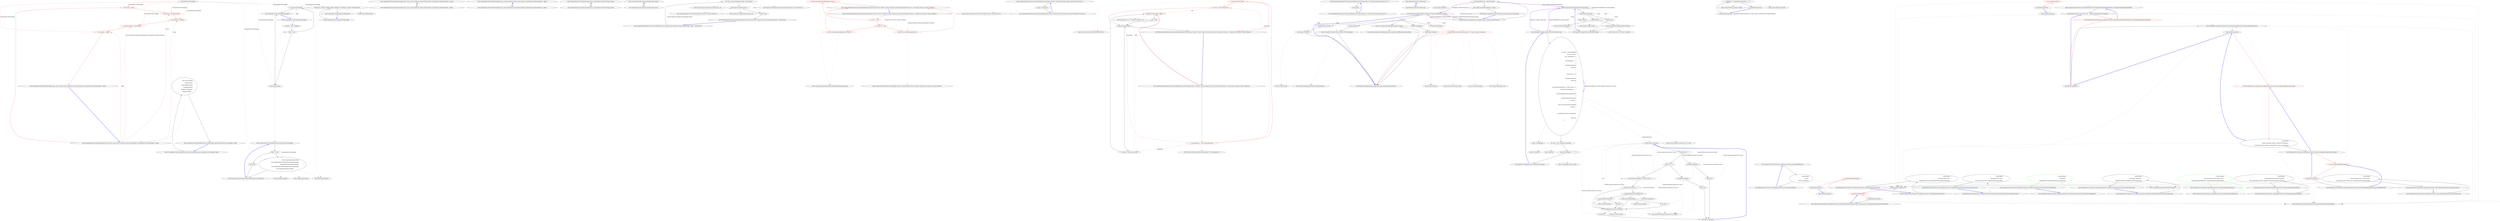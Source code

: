 digraph  {
n36 [label="CommandLine.Text.Example", span=""];
n0 [cluster="CommandLine.Text.Example.Example(string, string, string, System.Collections.Generic.IEnumerable<CommandLine.UnParserSettings>, object)", label="Entry CommandLine.Text.Example.Example(string, string, string, System.Collections.Generic.IEnumerable<CommandLine.UnParserSettings>, object)", span="16-16"];
n1 [cluster="CommandLine.Text.Example.Example(string, string, string, System.Collections.Generic.IEnumerable<CommandLine.UnParserSettings>, object)", color=red, community=0, label="0: this.group = group", span="18-18"];
n2 [cluster="CommandLine.Text.Example.Example(string, string, string, System.Collections.Generic.IEnumerable<CommandLine.UnParserSettings>, object)", color=red, community=0, label="0: this.group = groupDescription", span="19-19"];
n3 [cluster="CommandLine.Text.Example.Example(string, string, string, System.Collections.Generic.IEnumerable<CommandLine.UnParserSettings>, object)", color=red, community=0, label="0: this.helpText = helpText", span="20-20"];
n4 [cluster="CommandLine.Text.Example.Example(string, string, string, System.Collections.Generic.IEnumerable<CommandLine.UnParserSettings>, object)", color=red, community=0, label="0: this.formatStyles = formatStyles", span="21-21"];
n5 [cluster="CommandLine.Text.Example.Example(string, string, string, System.Collections.Generic.IEnumerable<CommandLine.UnParserSettings>, object)", color=red, community=0, label="1: this.sample = sample", span="22-22"];
n6 [cluster="CommandLine.Text.Example.Example(string, string, string, System.Collections.Generic.IEnumerable<CommandLine.UnParserSettings>, object)", label="Exit CommandLine.Text.Example.Example(string, string, string, System.Collections.Generic.IEnumerable<CommandLine.UnParserSettings>, object)", span="16-16"];
n7 [cluster="CommandLine.Text.Example.Example(string, string, System.Collections.Generic.IEnumerable<CommandLine.UnParserSettings>, object)", label="Entry CommandLine.Text.Example.Example(string, string, System.Collections.Generic.IEnumerable<CommandLine.UnParserSettings>, object)", span="25-25"];
n8 [cluster="CommandLine.Text.Example.Example(string, string, System.Collections.Generic.IEnumerable<CommandLine.UnParserSettings>, object)", label="Exit CommandLine.Text.Example.Example(string, string, System.Collections.Generic.IEnumerable<CommandLine.UnParserSettings>, object)", span="25-25"];
n9 [cluster="CommandLine.Text.Example.Example(string, System.Collections.Generic.IEnumerable<CommandLine.UnParserSettings>, object)", label="Entry CommandLine.Text.Example.Example(string, System.Collections.Generic.IEnumerable<CommandLine.UnParserSettings>, object)", span="30-30"];
n10 [cluster="CommandLine.Text.Example.Example(string, System.Collections.Generic.IEnumerable<CommandLine.UnParserSettings>, object)", label="Exit CommandLine.Text.Example.Example(string, System.Collections.Generic.IEnumerable<CommandLine.UnParserSettings>, object)", span="30-30"];
n11 [cluster="CommandLine.Text.Example.Example(string, CommandLine.UnParserSettings, object)", label="Entry CommandLine.Text.Example.Example(string, CommandLine.UnParserSettings, object)", span="35-35"];
n12 [cluster="CommandLine.Text.Example.Example(string, CommandLine.UnParserSettings, object)", label="Exit CommandLine.Text.Example.Example(string, CommandLine.UnParserSettings, object)", span="35-35"];
n13 [cluster="CommandLine.Text.Example.Example(string, object)", label="Entry CommandLine.Text.Example.Example(string, object)", span="40-40"];
n14 [cluster="CommandLine.Text.Example.Example(string, object)", label="Exit CommandLine.Text.Example.Example(string, object)", span="40-40"];
n15 [cluster="CommandLine.Text.Example.Equals(object)", label="Entry CommandLine.Text.Example.Equals(object)", span="75-75"];
n16 [cluster="CommandLine.Text.Example.Equals(object)", label="var other = obj as Example", span="77-77"];
n19 [cluster="CommandLine.Text.Example.Equals(object)", label="return base.Equals(obj);", span="83-83"];
n17 [cluster="CommandLine.Text.Example.Equals(object)", label="other != null", span="78-78"];
n18 [cluster="CommandLine.Text.Example.Equals(object)", label="return Equals(other);", span="80-80"];
n20 [cluster="CommandLine.Text.Example.Equals(object)", label="Exit CommandLine.Text.Example.Equals(object)", span="75-75"];
n22 [cluster="object.Equals(object)", label="Entry object.Equals(object)", span="0-0"];
n21 [cluster="CommandLine.Text.Example.Equals(CommandLine.Text.Example)", label="Entry CommandLine.Text.Example.Equals(CommandLine.Text.Example)", span="100-100"];
n23 [cluster="CommandLine.Text.Example.GetHashCode()", label="Entry CommandLine.Text.Example.GetHashCode()", span="90-90"];
n24 [cluster="CommandLine.Text.Example.GetHashCode()", label="return new { Group, GroupDescription, HelpText, FormatStyles, Sample }.GetHashCode();", span="92-92"];
n25 [cluster="CommandLine.Text.Example.GetHashCode()", label="Exit CommandLine.Text.Example.GetHashCode()", span="90-90"];
n26 [cluster="object.GetHashCode()", label="Entry object.GetHashCode()", span="0-0"];
n27 [cluster="CommandLine.Text.Example.Equals(CommandLine.Text.Example)", label="other == null", span="102-102"];
n29 [cluster="CommandLine.Text.Example.Equals(CommandLine.Text.Example)", label="return Group.Equals(other.Group)\r\n                && GroupDescription.Equals(other.GroupDescription)\r\n                && HelpText.Equals(other.HelpText)\r\n                && FormatStyles.SequenceEqual(other.FormatStyles)\r\n                && Sample.Equals(other.Sample);", span="107-111"];
n28 [cluster="CommandLine.Text.Example.Equals(CommandLine.Text.Example)", label="return false;", span="104-104"];
n30 [cluster="CommandLine.Text.Example.Equals(CommandLine.Text.Example)", label="Exit CommandLine.Text.Example.Equals(CommandLine.Text.Example)", span="100-100"];
n31 [cluster="string.Equals(string)", label="Entry string.Equals(string)", span="0-0"];
n32 [cluster="Unk.SequenceEqual", label="Entry Unk.SequenceEqual", span=""];
n33 [cluster="CommandLine.Text.ExampleExtensions.WithGroupDescription(CommandLine.Text.Example, string)", label="Entry CommandLine.Text.ExampleExtensions.WithGroupDescription(CommandLine.Text.Example, string)", span="117-117"];
n34 [cluster="CommandLine.Text.ExampleExtensions.WithGroupDescription(CommandLine.Text.Example, string)", label="return new Example(\r\n                example.Group,\r\n                newGroupDescription,\r\n                example.HelpText,\r\n                example.FormatStyles,\r\n                example.Sample);", span="119-124"];
n35 [cluster="CommandLine.Text.ExampleExtensions.WithGroupDescription(CommandLine.Text.Example, string)", label="Exit CommandLine.Text.ExampleExtensions.WithGroupDescription(CommandLine.Text.Example, string)", span="117-117"];
m3_30 [cluster="System.Array.CreateInstance(System.Type, int)", file="EnumExtensionsTests.cs", label="Entry System.Array.CreateInstance(System.Type, int)", span="0-0"];
m3_7 [cluster="System.ArgumentNullException.ArgumentNullException(string)", file="EnumExtensionsTests.cs", label="Entry System.ArgumentNullException.ArgumentNullException(string)", span="0-0"];
m3_33 [cluster="CommandLine.Infrastructure.EnumerableExtensions.Empty<TSource>(System.Collections.Generic.IEnumerable<TSource>)", file="EnumExtensionsTests.cs", label="Entry CommandLine.Infrastructure.EnumerableExtensions.Empty<TSource>(System.Collections.Generic.IEnumerable<TSource>)", span="73-73"];
m3_34 [cluster="CommandLine.Infrastructure.EnumerableExtensions.Empty<TSource>(System.Collections.Generic.IEnumerable<TSource>)", file="EnumExtensionsTests.cs", label="return !source.Any();", span="75-75"];
m3_35 [cluster="CommandLine.Infrastructure.EnumerableExtensions.Empty<TSource>(System.Collections.Generic.IEnumerable<TSource>)", file="EnumExtensionsTests.cs", label="Exit CommandLine.Infrastructure.EnumerableExtensions.Empty<TSource>(System.Collections.Generic.IEnumerable<TSource>)", span="73-73"];
m3_19 [cluster="System.Collections.IEnumerator.MoveNext()", file="EnumExtensionsTests.cs", label="Entry System.Collections.IEnumerator.MoveNext()", span="0-0"];
m3_31 [cluster="System.Collections.Generic.IEnumerable<TSource>.ToArray<TSource>()", file="EnumExtensionsTests.cs", label="Entry System.Collections.Generic.IEnumerable<TSource>.ToArray<TSource>()", span="0-0"];
m3_32 [cluster="System.Array.CopyTo(System.Array, int)", file="EnumExtensionsTests.cs", label="Entry System.Array.CopyTo(System.Array, int)", span="0-0"];
m3_36 [cluster="System.Collections.Generic.IEnumerable<TSource>.Any<TSource>()", file="EnumExtensionsTests.cs", label="Entry System.Collections.Generic.IEnumerable<TSource>.Any<TSource>()", span="0-0"];
m3_24 [cluster="CommandLine.Infrastructure.EnumerableExtensions.ToArray(System.Collections.Generic.IEnumerable<object>, System.Type)", file="EnumExtensionsTests.cs", label="Entry CommandLine.Infrastructure.EnumerableExtensions.ToArray(System.Collections.Generic.IEnumerable<object>, System.Type)", span="66-66"];
m3_25 [cluster="CommandLine.Infrastructure.EnumerableExtensions.ToArray(System.Collections.Generic.IEnumerable<object>, System.Type)", file="EnumExtensionsTests.cs", label="var array = Array.CreateInstance(type, value.Count())", span="68-68"];
m3_26 [cluster="CommandLine.Infrastructure.EnumerableExtensions.ToArray(System.Collections.Generic.IEnumerable<object>, System.Type)", file="EnumExtensionsTests.cs", label="value.ToArray().CopyTo(array, 0)", span="69-69"];
m3_27 [cluster="CommandLine.Infrastructure.EnumerableExtensions.ToArray(System.Collections.Generic.IEnumerable<object>, System.Type)", file="EnumExtensionsTests.cs", label="return array;", span="70-70"];
m3_28 [cluster="CommandLine.Infrastructure.EnumerableExtensions.ToArray(System.Collections.Generic.IEnumerable<object>, System.Type)", file="EnumExtensionsTests.cs", label="Exit CommandLine.Infrastructure.EnumerableExtensions.ToArray(System.Collections.Generic.IEnumerable<object>, System.Type)", span="66-66"];
m3_18 [cluster="System.Collections.Generic.IEnumerable<T>.GetEnumerator()", file="EnumExtensionsTests.cs", label="Entry System.Collections.Generic.IEnumerable<T>.GetEnumerator()", span="0-0"];
m3_21 [cluster="CommandLine.Infrastructure.EnumerableExtensions.ToEnumerable<T>(System.Collections.Generic.List<T>)", file="EnumExtensionsTests.cs", label="Entry CommandLine.Infrastructure.EnumerableExtensions.ToEnumerable<T>(System.Collections.Generic.List<T>)", span="61-61"];
m3_22 [cluster="CommandLine.Infrastructure.EnumerableExtensions.ToEnumerable<T>(System.Collections.Generic.List<T>)", file="EnumExtensionsTests.cs", label="return value;", span="63-63"];
m3_23 [cluster="CommandLine.Infrastructure.EnumerableExtensions.ToEnumerable<T>(System.Collections.Generic.List<T>)", file="EnumExtensionsTests.cs", label="Exit CommandLine.Infrastructure.EnumerableExtensions.ToEnumerable<T>(System.Collections.Generic.List<T>)", span="61-61"];
m3_9 [cluster="CommandLine.Infrastructure.EnumerableExtensions.PairwiseImpl<TSource, TResult>(System.Collections.Generic.IEnumerable<TSource>, System.Func<TSource, TSource, TResult>)", file="EnumExtensionsTests.cs", label="Entry CommandLine.Infrastructure.EnumerableExtensions.PairwiseImpl<TSource, TResult>(System.Collections.Generic.IEnumerable<TSource>, System.Func<TSource, TSource, TResult>)", span="18-18"];
m3_10 [cluster="CommandLine.Infrastructure.EnumerableExtensions.PairwiseImpl<TSource, TResult>(System.Collections.Generic.IEnumerable<TSource>, System.Func<TSource, TSource, TResult>)", color=red, community=0, file="EnumExtensionsTests.cs", label="0: var enumerator = source.GetEnumerator()", span="20-20"];
m3_15 [cluster="CommandLine.Infrastructure.EnumerableExtensions.PairwiseImpl<TSource, TResult>(System.Collections.Generic.IEnumerable<TSource>, System.Func<TSource, TSource, TResult>)", file="EnumExtensionsTests.cs", label="yield return selector(left, right);", span="29-29"];
m3_11 [cluster="CommandLine.Infrastructure.EnumerableExtensions.PairwiseImpl<TSource, TResult>(System.Collections.Generic.IEnumerable<TSource>, System.Func<TSource, TSource, TResult>)", color=red, community=0, file="EnumExtensionsTests.cs", label="0: enumerator.MoveNext()", span="22-22"];
m3_12 [cluster="CommandLine.Infrastructure.EnumerableExtensions.PairwiseImpl<TSource, TResult>(System.Collections.Generic.IEnumerable<TSource>, System.Func<TSource, TSource, TResult>)", color=red, community=0, file="EnumExtensionsTests.cs", label="0: var left = enumerator.Current", span="24-24"];
m3_13 [cluster="CommandLine.Infrastructure.EnumerableExtensions.PairwiseImpl<TSource, TResult>(System.Collections.Generic.IEnumerable<TSource>, System.Func<TSource, TSource, TResult>)", file="EnumExtensionsTests.cs", label="enumerator.MoveNext()", span="26-26"];
m3_14 [cluster="CommandLine.Infrastructure.EnumerableExtensions.PairwiseImpl<TSource, TResult>(System.Collections.Generic.IEnumerable<TSource>, System.Func<TSource, TSource, TResult>)", file="EnumExtensionsTests.cs", label="var right = enumerator.Current", span="28-28"];
m3_16 [cluster="CommandLine.Infrastructure.EnumerableExtensions.PairwiseImpl<TSource, TResult>(System.Collections.Generic.IEnumerable<TSource>, System.Func<TSource, TSource, TResult>)", file="EnumExtensionsTests.cs", label="left = right", span="30-30"];
m3_17 [cluster="CommandLine.Infrastructure.EnumerableExtensions.PairwiseImpl<TSource, TResult>(System.Collections.Generic.IEnumerable<TSource>, System.Func<TSource, TSource, TResult>)", file="EnumExtensionsTests.cs", label="Exit CommandLine.Infrastructure.EnumerableExtensions.PairwiseImpl<TSource, TResult>(System.Collections.Generic.IEnumerable<TSource>, System.Func<TSource, TSource, TResult>)", span="18-18"];
m3_8 [cluster="System.Collections.Generic.IEnumerable<TSource>.PairwiseImpl<TSource, TResult>(System.Func<TSource, TSource, TResult>)", file="EnumExtensionsTests.cs", label="Entry System.Collections.Generic.IEnumerable<TSource>.PairwiseImpl<TSource, TResult>(System.Func<TSource, TSource, TResult>)", span="18-18"];
m3_20 [cluster="System.Func<T1, T2, TResult>.Invoke(T1, T2)", file="EnumExtensionsTests.cs", label="Entry System.Func<T1, T2, TResult>.Invoke(T1, T2)", span="0-0"];
m3_29 [cluster="System.Collections.Generic.IEnumerable<TSource>.Count<TSource>()", file="EnumExtensionsTests.cs", label="Entry System.Collections.Generic.IEnumerable<TSource>.Count<TSource>()", span="0-0"];
m3_0 [cluster="CommandLine.Infrastructure.EnumerableExtensions.Pairwise<TSource, TResult>(System.Collections.Generic.IEnumerable<TSource>, System.Func<TSource, TSource, TResult>)", file="EnumExtensionsTests.cs", label="Entry CommandLine.Infrastructure.EnumerableExtensions.Pairwise<TSource, TResult>(System.Collections.Generic.IEnumerable<TSource>, System.Func<TSource, TSource, TResult>)", span="10-10"];
m3_1 [cluster="CommandLine.Infrastructure.EnumerableExtensions.Pairwise<TSource, TResult>(System.Collections.Generic.IEnumerable<TSource>, System.Func<TSource, TSource, TResult>)", color=red, community=0, file="EnumExtensionsTests.cs", label="0: source == null", span="12-12"];
m3_3 [cluster="CommandLine.Infrastructure.EnumerableExtensions.Pairwise<TSource, TResult>(System.Collections.Generic.IEnumerable<TSource>, System.Func<TSource, TSource, TResult>)", color=red, community=0, file="EnumExtensionsTests.cs", label="0: selector == null", span="13-13"];
m3_5 [cluster="CommandLine.Infrastructure.EnumerableExtensions.Pairwise<TSource, TResult>(System.Collections.Generic.IEnumerable<TSource>, System.Func<TSource, TSource, TResult>)", color=red, community=0, file="EnumExtensionsTests.cs", label="0: return source.PairwiseImpl(selector);", span="15-15"];
m3_2 [cluster="CommandLine.Infrastructure.EnumerableExtensions.Pairwise<TSource, TResult>(System.Collections.Generic.IEnumerable<TSource>, System.Func<TSource, TSource, TResult>)", color=red, community=0, file="EnumExtensionsTests.cs", label="0: throw new ArgumentNullException(''source'');", span="12-12"];
m3_4 [cluster="CommandLine.Infrastructure.EnumerableExtensions.Pairwise<TSource, TResult>(System.Collections.Generic.IEnumerable<TSource>, System.Func<TSource, TSource, TResult>)", color=red, community=0, file="EnumExtensionsTests.cs", label="0: throw new ArgumentNullException(''selector'');", span="13-13"];
m3_6 [cluster="CommandLine.Infrastructure.EnumerableExtensions.Pairwise<TSource, TResult>(System.Collections.Generic.IEnumerable<TSource>, System.Func<TSource, TSource, TResult>)", file="EnumExtensionsTests.cs", label="Exit CommandLine.Infrastructure.EnumerableExtensions.Pairwise<TSource, TResult>(System.Collections.Generic.IEnumerable<TSource>, System.Func<TSource, TSource, TResult>)", span="10-10"];
m5_0 [cluster="Humanizer.Resources.Resources()", file="Resources.Designer.cs", label="Entry Humanizer.Resources.Resources()", span="31-31"];
m5_1 [cluster="Humanizer.Resources.Resources()", file="Resources.Designer.cs", label="Exit Humanizer.Resources.Resources()", span="31-31"];
m6_51 [cluster="string.Humanize()", file="StringExtensions.cs", label="Entry string.Humanize()", span="74-74"];
m6_10 [cluster="System.Collections.Generic.List<T>.List()", file="StringExtensions.cs", label="Entry System.Collections.Generic.List<T>.List()", span="0-0"];
m6_44 [cluster="Unk.Any", file="StringExtensions.cs", label="Entry Unk.Any", span=""];
m6_45 [cluster="string.Contains(string)", file="StringExtensions.cs", label="Entry string.Contains(string)", span="0-0"];
m6_35 [cluster="char.IsLower(char)", file="StringExtensions.cs", label="Entry char.IsLower(char)", span="0-0"];
m6_33 [cluster="char.IsDigit(char)", file="StringExtensions.cs", label="Entry char.IsDigit(char)", span="0-0"];
m6_14 [cluster="string.Replace(string, string)", file="StringExtensions.cs", label="Entry string.Replace(string, string)", span="0-0"];
m6_46 [cluster="System.Func<T, TResult>.Invoke(T)", file="StringExtensions.cs", label="Entry System.Func<T, TResult>.Invoke(T)", span="0-0"];
m6_52 [cluster="Humanizer.StringExtensions.ApplyCase(string, Humanizer.LetterCasing)", file="StringExtensions.cs", label="Entry Humanizer.StringExtensions.ApplyCase(string, Humanizer.LetterCasing)", span="93-93"];
m6_53 [cluster="Humanizer.StringExtensions.ApplyCase(string, Humanizer.LetterCasing)", file="StringExtensions.cs", label=casing, span="95-95"];
m6_55 [cluster="Humanizer.StringExtensions.ApplyCase(string, Humanizer.LetterCasing)", file="StringExtensions.cs", label="return CultureInfo.CurrentCulture.TextInfo.ToTitleCase(input);", span="98-98"];
m6_57 [cluster="Humanizer.StringExtensions.ApplyCase(string, Humanizer.LetterCasing)", file="StringExtensions.cs", label="return input.ToLower();", span="101-101"];
m6_59 [cluster="Humanizer.StringExtensions.ApplyCase(string, Humanizer.LetterCasing)", file="StringExtensions.cs", label="return input.ToUpper();", span="104-104"];
m6_61 [cluster="Humanizer.StringExtensions.ApplyCase(string, Humanizer.LetterCasing)", color=red, community=0, file="StringExtensions.cs", label="0: return string.Concat(input.Substring(0, 1).ToUpper(), input.Substring(1));", span="107-107"];
m6_54 [cluster="Humanizer.StringExtensions.ApplyCase(string, Humanizer.LetterCasing)", file="StringExtensions.cs", label="LetterCasing.Title", span="97-97"];
m6_56 [cluster="Humanizer.StringExtensions.ApplyCase(string, Humanizer.LetterCasing)", file="StringExtensions.cs", label="LetterCasing.LowerCase", span="100-100"];
m6_58 [cluster="Humanizer.StringExtensions.ApplyCase(string, Humanizer.LetterCasing)", file="StringExtensions.cs", label="LetterCasing.AllCaps", span="103-103"];
m6_60 [cluster="Humanizer.StringExtensions.ApplyCase(string, Humanizer.LetterCasing)", file="StringExtensions.cs", label="LetterCasing.Sentence", span="106-106"];
m6_62 [cluster="Humanizer.StringExtensions.ApplyCase(string, Humanizer.LetterCasing)", file="StringExtensions.cs", label="throw new ArgumentOutOfRangeException(''casing'');", span="110-110"];
m6_63 [cluster="Humanizer.StringExtensions.ApplyCase(string, Humanizer.LetterCasing)", file="StringExtensions.cs", label="Exit Humanizer.StringExtensions.ApplyCase(string, Humanizer.LetterCasing)", span="93-93"];
m6_4 [cluster="string.Join(string, params string[])", file="StringExtensions.cs", label="Entry string.Join(string, params string[])", span="0-0"];
m6_47 [cluster="Humanizer.StringExtensions.Humanize(string, Humanizer.LetterCasing)", file="StringExtensions.cs", label="Entry Humanizer.StringExtensions.Humanize(string, Humanizer.LetterCasing)", span="86-86"];
m6_48 [cluster="Humanizer.StringExtensions.Humanize(string, Humanizer.LetterCasing)", file="StringExtensions.cs", label="var humanizedString = input.Humanize()", span="88-88"];
m6_49 [cluster="Humanizer.StringExtensions.Humanize(string, Humanizer.LetterCasing)", file="StringExtensions.cs", label="return ApplyCase(humanizedString, casing);", span="90-90"];
m6_50 [cluster="Humanizer.StringExtensions.Humanize(string, Humanizer.LetterCasing)", file="StringExtensions.cs", label="Exit Humanizer.StringExtensions.Humanize(string, Humanizer.LetterCasing)", span="86-86"];
m6_37 [cluster="Humanizer.StringExtensions.Humanize(string)", file="StringExtensions.cs", label="Entry Humanizer.StringExtensions.Humanize(string)", span="74-74"];
m6_38 [cluster="Humanizer.StringExtensions.Humanize(string)", file="StringExtensions.cs", label="!input.Any(Char.IsLower)", span="77-77"];
m6_39 [cluster="Humanizer.StringExtensions.Humanize(string)", file="StringExtensions.cs", label="return input;", span="78-78"];
m6_40 [cluster="Humanizer.StringExtensions.Humanize(string)", file="StringExtensions.cs", label="input.Contains(''_'')", span="80-80"];
m6_41 [cluster="Humanizer.StringExtensions.Humanize(string)", file="StringExtensions.cs", label="return FromUnderscoreSeparatedWords(input);", span="81-81"];
m6_42 [cluster="Humanizer.StringExtensions.Humanize(string)", file="StringExtensions.cs", label="return FromPascalCase(input);", span="83-83"];
m6_43 [cluster="Humanizer.StringExtensions.Humanize(string)", file="StringExtensions.cs", label="Exit Humanizer.StringExtensions.Humanize(string)", span="74-74"];
m6_66 [cluster="string.ToUpper()", file="StringExtensions.cs", label="Entry string.ToUpper()", span="0-0"];
m6_13 [cluster="Unk.ToArray", file="StringExtensions.cs", label="Entry Unk.ToArray", span=""];
m6_12 [cluster="string.cstr", file="StringExtensions.cs", label="Entry string.cstr", span=""];
m6_11 [cluster="Unk.Aggregate", file="StringExtensions.cs", label="Entry Unk.Aggregate", span=""];
m6_67 [cluster="string.Substring(int, int)", file="StringExtensions.cs", label="Entry string.Substring(int, int)", span="0-0"];
m6_5 [cluster="Humanizer.StringExtensions.FromPascalCase(string)", file="StringExtensions.cs", label="Entry Humanizer.StringExtensions.FromPascalCase(string)", span="35-35"];
m6_6 [cluster="Humanizer.StringExtensions.FromPascalCase(string)", file="StringExtensions.cs", label="var chars = name.Aggregate(\r\n                new List<char>(),\r\n                (list, currentChar) =>\r\n                {\r\n                    if (currentChar == ' ')\r\n                    {\r\n                        list.Add(currentChar);\r\n                        return list;\r\n                    }\r\n\r\n                    if (list.Count == 0)\r\n                    {\r\n                        list.Add(currentChar);\r\n                        return list;\r\n                    }\r\n\r\n                    var lastCharacterInTheList = list[list.Count - 1];\r\n                    if (lastCharacterInTheList != ' ')\r\n                    {\r\n                        if (char.IsDigit(lastCharacterInTheList))\r\n                        {\r\n                            if (char.IsLetter(currentChar))\r\n                                list.Add(' ');\r\n                        }\r\n                        else if (!char.IsLower(currentChar))\r\n                            list.Add(' ');\r\n                    }\r\n\r\n                    list.Add(char.ToLower(currentChar));\r\n\r\n                    return list;\r\n                })", span="37-68"];
m6_7 [cluster="Humanizer.StringExtensions.FromPascalCase(string)", file="StringExtensions.cs", label="var result = new string(chars.ToArray())", span="70-70"];
m6_8 [cluster="Humanizer.StringExtensions.FromPascalCase(string)", file="StringExtensions.cs", label="return result.Replace('' i '', '' I '');", span="71-71"];
m6_9 [cluster="Humanizer.StringExtensions.FromPascalCase(string)", file="StringExtensions.cs", label="Exit Humanizer.StringExtensions.FromPascalCase(string)", span="35-35"];
m6_64 [cluster="System.Globalization.TextInfo.ToTitleCase(string)", file="StringExtensions.cs", label="Entry System.Globalization.TextInfo.ToTitleCase(string)", span="0-0"];
m6_69 [cluster="string.Concat(string, string)", file="StringExtensions.cs", label="Entry string.Concat(string, string)", span="0-0"];
m6_34 [cluster="char.IsLetter(char)", file="StringExtensions.cs", label="Entry char.IsLetter(char)", span="0-0"];
m6_15 [cluster="lambda expression", file="StringExtensions.cs", label="Entry lambda expression", span="39-68"];
m6_0 [cluster="lambda expression", file="StringExtensions.cs", label="Entry lambda expression", span="34-34"];
m6_1 [cluster="lambda expression", file="StringExtensions.cs", label="string.Join('' '', methodName.Split(new[] { '_' }))", span="34-34"];
m6_2 [cluster="lambda expression", file="StringExtensions.cs", label="Exit lambda expression", span="34-34"];
m6_16 [cluster="lambda expression", file="StringExtensions.cs", label="currentChar == ' '", span="41-41"];
m6_17 [cluster="lambda expression", file="StringExtensions.cs", label="list.Add(currentChar)", span="43-43"];
m6_18 [cluster="lambda expression", file="StringExtensions.cs", label="return list;", span="44-44"];
m6_19 [cluster="lambda expression", file="StringExtensions.cs", label="list.Count == 0", span="47-47"];
m6_20 [cluster="lambda expression", file="StringExtensions.cs", label="list.Add(currentChar)", span="49-49"];
m6_21 [cluster="lambda expression", file="StringExtensions.cs", label="return list;", span="50-50"];
m6_22 [cluster="lambda expression", file="StringExtensions.cs", label="var lastCharacterInTheList = list[list.Count - 1]", span="53-53"];
m6_25 [cluster="lambda expression", file="StringExtensions.cs", label="char.IsLetter(currentChar)", span="58-58"];
m6_26 [cluster="lambda expression", file="StringExtensions.cs", label="list.Add(' ')", span="59-59"];
m6_27 [cluster="lambda expression", file="StringExtensions.cs", label="!char.IsLower(currentChar)", span="61-61"];
m6_28 [cluster="lambda expression", file="StringExtensions.cs", label="list.Add(' ')", span="62-62"];
m6_29 [cluster="lambda expression", file="StringExtensions.cs", label="list.Add(char.ToLower(currentChar))", span="65-65"];
m6_30 [cluster="lambda expression", file="StringExtensions.cs", label="return list;", span="67-67"];
m6_23 [cluster="lambda expression", file="StringExtensions.cs", label="lastCharacterInTheList != ' '", span="54-54"];
m6_24 [cluster="lambda expression", file="StringExtensions.cs", label="char.IsDigit(lastCharacterInTheList)", span="56-56"];
m6_31 [cluster="lambda expression", file="StringExtensions.cs", label="Exit lambda expression", span="39-68"];
m6_70 [cluster="System.ArgumentOutOfRangeException.ArgumentOutOfRangeException(string)", file="StringExtensions.cs", label="Entry System.ArgumentOutOfRangeException.ArgumentOutOfRangeException(string)", span="0-0"];
m6_3 [cluster="string.Split(params char[])", file="StringExtensions.cs", label="Entry string.Split(params char[])", span="0-0"];
m6_36 [cluster="char.ToLower(char)", file="StringExtensions.cs", label="Entry char.ToLower(char)", span="0-0"];
m6_32 [cluster="System.Collections.Generic.List<T>.Add(T)", file="StringExtensions.cs", label="Entry System.Collections.Generic.List<T>.Add(T)", span="0-0"];
m6_65 [cluster="string.ToLower()", file="StringExtensions.cs", label="Entry string.ToLower()", span="0-0"];
m6_68 [cluster="string.Substring(int)", file="StringExtensions.cs", label="Entry string.Substring(int)", span="0-0"];
m7_23 [cluster="Humanizer.Tests.Extensions.StringExtensionsTests.AcronymsAreLeftIntact()", file="StringExtensionsTests.cs", label="Entry Humanizer.Tests.Extensions.StringExtensionsTests.AcronymsAreLeftIntact()", span="59-59"];
m7_24 [cluster="Humanizer.Tests.Extensions.StringExtensionsTests.AcronymsAreLeftIntact()", file="StringExtensionsTests.cs", label="Assert.Equal(\r\n                ''HTML'',\r\n                ''HTML''.Humanize())", span="61-63"];
m7_25 [cluster="Humanizer.Tests.Extensions.StringExtensionsTests.AcronymsAreLeftIntact()", file="StringExtensionsTests.cs", label="Exit Humanizer.Tests.Extensions.StringExtensionsTests.AcronymsAreLeftIntact()", span="59-59"];
m7_3 [cluster="Humanizer.Localisation.Formatters.RomanianFormatter.RomanianFormatter()", file="StringExtensionsTests.cs", label="Entry Humanizer.Localisation.Formatters.RomanianFormatter.RomanianFormatter()", span="2-2"];
m7_0 [cluster="lambda expression", file="StringExtensionsTests.cs", label="Entry lambda expression", span="16-16"];
m7_1 [cluster="lambda expression", color=red, community=0, file="StringExtensionsTests.cs", label="0: new RomanianFormatter()", span="16-16"];
m7_2 [cluster="lambda expression", file="StringExtensionsTests.cs", label="Exit lambda expression", span="16-16"];
m7_36 [cluster="Humanizer.Tests.Extensions.StringExtensionsTests.CanHumanizeIntoLowerCase()", file="StringExtensionsTests.cs", label="Entry Humanizer.Tests.Extensions.StringExtensionsTests.CanHumanizeIntoLowerCase()", span="91-91"];
m7_37 [cluster="Humanizer.Tests.Extensions.StringExtensionsTests.CanHumanizeIntoLowerCase()", file="StringExtensionsTests.cs", label="Assert.Equal(\r\n                ''can return lower case'',\r\n                ''CanReturnLowerCase''.Humanize(LetterCasing.LowerCase))", span="93-95"];
m7_38 [cluster="Humanizer.Tests.Extensions.StringExtensionsTests.CanHumanizeIntoLowerCase()", file="StringExtensionsTests.cs", label="Exit Humanizer.Tests.Extensions.StringExtensionsTests.CanHumanizeIntoLowerCase()", span="91-91"];
m7_30 [cluster="Humanizer.Tests.Extensions.StringExtensionsTests.CanHumanizeIntoTitleCaseWhenUsingUnderscores()", file="StringExtensionsTests.cs", label="Entry Humanizer.Tests.Extensions.StringExtensionsTests.CanHumanizeIntoTitleCaseWhenUsingUnderscores()", span="75-75"];
m7_31 [cluster="Humanizer.Tests.Extensions.StringExtensionsTests.CanHumanizeIntoTitleCaseWhenUsingUnderscores()", file="StringExtensionsTests.cs", label="Assert.Equal(\r\n                ''Can Return Title Case'',\r\n                ''Can_return_title_Case''.Humanize(LetterCasing.Title))", span="77-79"];
m7_32 [cluster="Humanizer.Tests.Extensions.StringExtensionsTests.CanHumanizeIntoTitleCaseWhenUsingUnderscores()", file="StringExtensionsTests.cs", label="Exit Humanizer.Tests.Extensions.StringExtensionsTests.CanHumanizeIntoTitleCaseWhenUsingUnderscores()", span="75-75"];
m7_4 [cluster="lambda expression", file="StringExtensionsTests.cs", label="Entry lambda expression", span="17-17"];
m7_8 [cluster="lambda expression", file="StringExtensionsTests.cs", label="Entry lambda expression", span="18-18"];
m7_9 [cluster="lambda expression", color=red, community=0, file="StringExtensionsTests.cs", label="0: new ArabicFormatter()", span="18-18"];
m7_10 [cluster="lambda expression", file="StringExtensionsTests.cs", label="Exit lambda expression", span="18-18"];
m7_39 [cluster="Humanizer.Tests.Extensions.StringExtensionsTests.CanHumanizeIntoLowerCaseEvenWhenUsingAllCaps()", file="StringExtensionsTests.cs", label="Entry Humanizer.Tests.Extensions.StringExtensionsTests.CanHumanizeIntoLowerCaseEvenWhenUsingAllCaps()", span="99-99"];
m7_40 [cluster="Humanizer.Tests.Extensions.StringExtensionsTests.CanHumanizeIntoLowerCaseEvenWhenUsingAllCaps()", color=green, community=1, file="StringExtensionsTests.cs", label="0: Assert.Equal(\r\n                ''lowercase'',\r\n                ''LOWERCASE''.Humanize(LetterCasing.LowerCase))", span="101-103"];
m7_41 [cluster="Humanizer.Tests.Extensions.StringExtensionsTests.CanHumanizeIntoLowerCaseEvenWhenUsingAllCaps()", file="StringExtensionsTests.cs", label="Exit Humanizer.Tests.Extensions.StringExtensionsTests.CanHumanizeIntoLowerCaseEvenWhenUsingAllCaps()", span="99-99"];
m7_11 [cluster="Humanizer.Tests.Extensions.StringExtensionsTests.WhenInputStringEndWithANumber_ThenNumberIsDealtWithLikeAWord()", file="StringExtensionsTests.cs", label="Entry Humanizer.Tests.Extensions.StringExtensionsTests.WhenInputStringEndWithANumber_ThenNumberIsDealtWithLikeAWord()", span="29-29"];
m7_26 [cluster="Humanizer.Tests.Extensions.StringExtensionsTests.CanHumanizeIntoTitleCaseWithoutUsingUnderscores()", file="StringExtensionsTests.cs", label="Entry Humanizer.Tests.Extensions.StringExtensionsTests.CanHumanizeIntoTitleCaseWithoutUsingUnderscores()", span="67-67"];
m7_27 [cluster="Humanizer.Tests.Extensions.StringExtensionsTests.CanHumanizeIntoTitleCaseWithoutUsingUnderscores()", file="StringExtensionsTests.cs", label="Assert.Equal(\r\n                ''Can Return Title Case'',\r\n                ''CanReturnTitleCase''.Humanize(LetterCasing.Title))", span="69-71"];
m7_28 [cluster="Humanizer.Tests.Extensions.StringExtensionsTests.CanHumanizeIntoTitleCaseWithoutUsingUnderscores()", file="StringExtensionsTests.cs", label="Exit Humanizer.Tests.Extensions.StringExtensionsTests.CanHumanizeIntoTitleCaseWithoutUsingUnderscores()", span="67-67"];
m7_14 [cluster="lambda expression", file="StringExtensionsTests.cs", label="Exit lambda expression", span="19-19"];
m7_15 [cluster="Humanizer.Localisation.Formatters.CzechSlovakPolishFormatter.CzechSlovakPolishFormatter()", file="StringExtensionsTests.cs", label="Entry Humanizer.Localisation.Formatters.CzechSlovakPolishFormatter.CzechSlovakPolishFormatter()", span="2-2"];
m7_16 [cluster="lambda expression", file="StringExtensionsTests.cs", label="Entry lambda expression", span="20-20"];
m7_42 [cluster="Humanizer.Tests.Extensions.StringExtensionsTests.CanHumanizeIntoUpperCase()", file="StringExtensionsTests.cs", label="Entry Humanizer.Tests.Extensions.StringExtensionsTests.CanHumanizeIntoUpperCase()", span="107-107"];
m7_43 [cluster="Humanizer.Tests.Extensions.StringExtensionsTests.CanHumanizeIntoUpperCase()", color=green, community=1, file="StringExtensionsTests.cs", label="0: Assert.Equal(\r\n                ''CAN HUMANIZE INTO UPPER CASE'',\r\n                ''CanHumanizeIntoUpperCase''.Humanize(LetterCasing.AllCaps))", span="109-111"];
m7_44 [cluster="Humanizer.Tests.Extensions.StringExtensionsTests.CanHumanizeIntoUpperCase()", file="StringExtensionsTests.cs", label="Exit Humanizer.Tests.Extensions.StringExtensionsTests.CanHumanizeIntoUpperCase()", span="107-107"];
m7_33 [cluster="Humanizer.Tests.Extensions.StringExtensionsTests.TitleHumanizationHonorsAllCaps()", file="StringExtensionsTests.cs", label="Entry Humanizer.Tests.Extensions.StringExtensionsTests.TitleHumanizationHonorsAllCaps()", span="83-83"];
m7_34 [cluster="Humanizer.Tests.Extensions.StringExtensionsTests.TitleHumanizationHonorsAllCaps()", file="StringExtensionsTests.cs", label="Assert.Equal(\r\n                ''Title Humanization Honors ALLCAPS'',\r\n                ''Title_humanization_Honors_ALLCAPS''.Humanize(LetterCasing.Title))", span="85-87"];
m7_35 [cluster="Humanizer.Tests.Extensions.StringExtensionsTests.TitleHumanizationHonorsAllCaps()", file="StringExtensionsTests.cs", label="Exit Humanizer.Tests.Extensions.StringExtensionsTests.TitleHumanizationHonorsAllCaps()", span="83-83"];
m7_7 [cluster="Humanizer.Tests.Extensions.StringExtensionsTests.WhenInputStringContainsConsequtiveCaptialLetters_ThenTheyAreTurnedIntoOneLetterWords()", file="StringExtensionsTests.cs", label="Exit Humanizer.Tests.Extensions.StringExtensionsTests.WhenInputStringContainsConsequtiveCaptialLetters_ThenTheyAreTurnedIntoOneLetterWords()", span="15-15"];
m7_5 [cluster="lambda expression", color=red, community=0, file="StringExtensionsTests.cs", label="2: new RussianFormatter()", span="17-17"];
m7_6 [cluster="lambda expression", file="StringExtensionsTests.cs", label="Exit lambda expression", span="17-17"];
m7_29 [cluster="string.Humanize(Humanizer.LetterCasing)", file="StringExtensionsTests.cs", label="Entry string.Humanize(Humanizer.LetterCasing)", span="61-61"];
m7_20 [cluster="lambda expression", color=red, community=0, file="StringExtensionsTests.cs", label="0: new CzechSlovakPolishFormatter()", span="21-21"];
m7_21 [cluster="lambda expression", file="StringExtensionsTests.cs", label="Exit lambda expression", span="21-21"];
m7_22 [cluster="Humanizer.Tests.Extensions.StringExtensionsTests.OneLetterWordInTheBeginningOfStringIsTurnedIntoAWord()", file="StringExtensionsTests.cs", label="Exit Humanizer.Tests.Extensions.StringExtensionsTests.OneLetterWordInTheBeginningOfStringIsTurnedIntoAWord()", span="51-51"];
m7_19 [cluster="Humanizer.Tests.Extensions.StringExtensionsTests.UnderscoredInputStringPreservesCasing()", file="StringExtensionsTests.cs", label="Exit Humanizer.Tests.Extensions.StringExtensionsTests.UnderscoredInputStringPreservesCasing()", span="43-43"];
m7_12 [cluster="Humanizer.Tests.Extensions.StringExtensionsTests.WhenInputStringEndWithANumber_ThenNumberIsDealtWithLikeAWord()", file="StringExtensionsTests.cs", label="Assert.Equal(''Number is at the end 100'', ''NumberIsAtTheEnd100''.Humanize())", span="31-31"];
m7_13 [cluster="Humanizer.Tests.Extensions.StringExtensionsTests.WhenInputStringEndWithANumber_ThenNumberIsDealtWithLikeAWord()", color=red, community=0, file="StringExtensionsTests.cs", label="0: Exit Humanizer.Tests.Extensions.StringExtensionsTests.WhenInputStringEndWithANumber_ThenNumberIsDealtWithLikeAWord()", span="29-29"];
m7_17 [cluster="Humanizer.Tests.Extensions.StringExtensionsTests.UnderscoredInputStringPreservesCasing()", color=red, community=0, file="StringExtensionsTests.cs", label="0: Entry Humanizer.Tests.Extensions.StringExtensionsTests.UnderscoredInputStringPreservesCasing()", span="43-43"];
m7_18 [cluster="Humanizer.Tests.Extensions.StringExtensionsTests.UnderscoredInputStringPreservesCasing()", file="StringExtensionsTests.cs", label="Assert.Equal(\r\n                ''Underscored input String is turned INTO sentence'',\r\n                ''Underscored_input_String_is_turned_INTO_sentence''.Humanize())", span="45-47"];
m7_45 [cluster="Humanizer.Tests.Extensions.StringExtensionsTests.CanTurnIntoUpperCasewhenUsingUnderscores()", file="StringExtensionsTests.cs", label="Entry Humanizer.Tests.Extensions.StringExtensionsTests.CanTurnIntoUpperCasewhenUsingUnderscores()", span="115-115"];
m7_46 [cluster="Humanizer.Tests.Extensions.StringExtensionsTests.CanTurnIntoUpperCasewhenUsingUnderscores()", file="StringExtensionsTests.cs", label="Assert.Equal(\r\n                ''CAN HUMANIZE INTO UPPER CASE'',\r\n                ''Can_Humanize_into_Upper_case''.Humanize(LetterCasing.AllCaps))", span="117-119"];
m7_47 [cluster="Humanizer.Tests.Extensions.StringExtensionsTests.CanTurnIntoUpperCasewhenUsingUnderscores()", file="StringExtensionsTests.cs", label="Exit Humanizer.Tests.Extensions.StringExtensionsTests.CanTurnIntoUpperCasewhenUsingUnderscores()", span="115-115"];
n36 -> n1  [color=red, key=1, label="CommandLine.Text.Example", style=dashed];
n36 -> n2  [color=red, key=1, label="CommandLine.Text.Example", style=dashed];
n36 -> n3  [color=red, key=1, label="CommandLine.Text.Example", style=dashed];
n36 -> n4  [color=red, key=1, label="CommandLine.Text.Example", style=dashed];
n36 -> n5  [color=red, key=1, label="CommandLine.Text.Example", style=dashed];
n36 -> n18  [color=darkseagreen4, key=1, label="CommandLine.Text.Example", style=dashed];
n36 -> n19  [color=darkseagreen4, key=1, label="CommandLine.Text.Example", style=dashed];
n36 -> n24  [color=darkseagreen4, key=1, label="CommandLine.Text.Example", style=dashed];
n36 -> n29  [color=darkseagreen4, key=1, label="CommandLine.Text.Example", style=dashed];
n0 -> n1  [color=red, key=0, style=solid];
n0 -> n2  [color=red, key=1, label=string, style=dashed];
n0 -> n3  [color=red, key=1, label=string, style=dashed];
n0 -> n4  [color=red, key=1, label="System.Collections.Generic.IEnumerable<CommandLine.UnParserSettings>", style=dashed];
n0 -> n5  [color=red, key=1, label=object, style=dashed];
n1 -> n2  [color=red, key=0, style=solid];
n2 -> n3  [color=red, key=0, style=solid];
n3 -> n4  [color=red, key=0, style=solid];
n4 -> n5  [color=red, key=0, style=solid];
n5 -> n6  [color=red, key=0, style=solid];
n6 -> n0  [color=blue, key=0, style=bold];
n7 -> n8  [key=0, style=solid];
n8 -> n7  [color=blue, key=0, style=bold];
n9 -> n10  [key=0, style=solid];
n10 -> n9  [color=blue, key=0, style=bold];
n11 -> n12  [key=0, style=solid];
n12 -> n11  [color=blue, key=0, style=bold];
n13 -> n14  [key=0, style=solid];
n14 -> n13  [color=blue, key=0, style=bold];
n15 -> n16  [key=0, style=solid];
n15 -> n19  [color=darkseagreen4, key=1, label=object, style=dashed];
n16 -> n17  [key=0, style=solid];
n16 -> n18  [color=darkseagreen4, key=1, label=other, style=dashed];
n19 -> n20  [key=0, style=solid];
n19 -> n22  [key=2, style=dotted];
n17 -> n18  [key=0, style=solid];
n17 -> n19  [key=0, style=solid];
n18 -> n20  [key=0, style=solid];
n18 -> n21  [key=2, style=dotted];
n20 -> n15  [color=blue, key=0, style=bold];
n21 -> n27  [key=0, style=solid];
n21 -> n29  [color=darkseagreen4, key=1, label="CommandLine.Text.Example", style=dashed];
n23 -> n24  [key=0, style=solid];
n24 -> n25  [key=0, style=solid];
n24 -> n26  [key=2, style=dotted];
n25 -> n23  [color=blue, key=0, style=bold];
n27 -> n28  [key=0, style=solid];
n27 -> n29  [key=0, style=solid];
n29 -> n30  [key=0, style=solid];
n29 -> n31  [key=2, style=dotted];
n29 -> n32  [key=2, style=dotted];
n29 -> n22  [key=2, style=dotted];
n28 -> n30  [key=0, style=solid];
n30 -> n21  [color=blue, key=0, style=bold];
n33 -> n34  [key=0, style=solid];
n34 -> n35  [key=0, style=solid];
n34 -> n0  [key=2, style=dotted];
n35 -> n33  [color=blue, key=0, style=bold];
m3_33 -> m3_34  [key=0, style=solid];
m3_34 -> m3_35  [key=0, style=solid];
m3_34 -> m3_36  [key=2, style=dotted];
m3_35 -> m3_33  [color=blue, key=0, style=bold];
m3_24 -> m3_25  [key=0, style=solid];
m3_24 -> m3_26  [color=darkseagreen4, key=1, label="System.Collections.Generic.IEnumerable<object>", style=dashed];
m3_25 -> m3_26  [key=0, style=solid];
m3_25 -> m3_29  [key=2, style=dotted];
m3_25 -> m3_30  [key=2, style=dotted];
m3_25 -> m3_27  [color=darkseagreen4, key=1, label=array, style=dashed];
m3_26 -> m3_27  [key=0, style=solid];
m3_26 -> m3_31  [key=2, style=dotted];
m3_26 -> m3_32  [key=2, style=dotted];
m3_27 -> m3_28  [key=0, style=solid];
m3_28 -> m3_24  [color=blue, key=0, style=bold];
m3_21 -> m3_22  [key=0, style=solid];
m3_22 -> m3_23  [key=0, style=solid];
m3_23 -> m3_21  [color=blue, key=0, style=bold];
m3_9 -> m3_10  [color=red, key=0, style=solid];
m3_9 -> m3_15  [color=crimson, key=0, style=bold];
m3_10 -> m3_11  [color=red, key=0, style=solid];
m3_10 -> m3_18  [color=red, key=2, style=dotted];
m3_10 -> m3_12  [color=red, key=1, label=enumerator, style=dashed];
m3_10 -> m3_13  [color=red, key=1, label=enumerator, style=dashed];
m3_10 -> m3_14  [color=red, key=1, label=enumerator, style=dashed];
m3_15 -> m3_16  [key=0, style=solid];
m3_15 -> m3_20  [key=2, style=dotted];
m3_11 -> m3_12  [color=red, key=0, style=solid];
m3_11 -> m3_17  [color=red, key=0, style=solid];
m3_11 -> m3_19  [color=red, key=2, style=dotted];
m3_12 -> m3_13  [color=red, key=0, style=solid];
m3_12 -> m3_15  [color=red, key=1, label=left, style=dashed];
m3_13 -> m3_14  [key=0, style=solid];
m3_13 -> m3_17  [key=0, style=solid];
m3_13 -> m3_19  [key=2, style=dotted];
m3_14 -> m3_15  [key=0, style=solid];
m3_14 -> m3_16  [color=darkseagreen4, key=1, label=right, style=dashed];
m3_16 -> m3_13  [key=0, style=solid];
m3_17 -> m3_9  [color=blue, key=0, style=bold];
m3_0 -> m3_1  [color=red, key=0, style=solid];
m3_0 -> m3_3  [color=red, key=1, label="System.Func<TSource, TSource, TResult>", style=dashed];
m3_0 -> m3_5  [color=red, key=1, label="System.Collections.Generic.IEnumerable<TSource>", style=dashed];
m3_1 -> m3_2  [color=red, key=0, style=solid];
m3_1 -> m3_3  [color=red, key=0, style=solid];
m3_3 -> m3_4  [color=red, key=0, style=solid];
m3_3 -> m3_5  [color=red, key=0, style=solid];
m3_5 -> m3_6  [color=red, key=0, style=solid];
m3_5 -> m3_8  [color=red, key=2, style=dotted];
m3_2 -> m3_6  [color=red, key=0, style=solid];
m3_2 -> m3_7  [color=red, key=2, style=dotted];
m3_4 -> m3_6  [color=red, key=0, style=solid];
m3_4 -> m3_7  [color=red, key=2, style=dotted];
m3_6 -> m3_0  [color=blue, key=0, style=bold];
m5_0 -> m5_1  [key=0, style=solid];
m5_1 -> m5_0  [color=blue, key=0, style=bold];
m6_52 -> m6_53  [key=0, style=solid];
m6_52 -> m6_55  [color=darkseagreen4, key=1, label=string, style=dashed];
m6_52 -> m6_57  [color=darkseagreen4, key=1, label=string, style=dashed];
m6_52 -> m6_59  [color=darkseagreen4, key=1, label=string, style=dashed];
m6_52 -> m6_61  [color=red, key=1, label=string, style=dashed];
m6_52 -> m6_48  [color=darkorchid, key=3, label="Parameter variable string input", style=bold];
m6_52 -> m6_47  [color=darkorchid, key=3, label="Parameter variable Humanizer.LetterCasing casing", style=bold];
m6_53 -> m6_54  [key=0, style=solid];
m6_53 -> m6_56  [key=0, style=solid];
m6_53 -> m6_58  [key=0, style=solid];
m6_53 -> m6_60  [key=0, style=solid];
m6_53 -> m6_62  [key=0, style=solid];
m6_55 -> m6_63  [key=0, style=solid];
m6_55 -> m6_64  [key=2, style=dotted];
m6_57 -> m6_63  [key=0, style=solid];
m6_57 -> m6_65  [key=2, style=dotted];
m6_59 -> m6_63  [key=0, style=solid];
m6_59 -> m6_66  [key=2, style=dotted];
m6_61 -> m6_63  [color=red, key=0, style=solid];
m6_61 -> m6_67  [color=red, key=2, style=dotted];
m6_61 -> m6_66  [color=red, key=2, style=dotted];
m6_61 -> m6_68  [color=red, key=2, style=dotted];
m6_61 -> m6_69  [color=red, key=2, style=dotted];
m6_54 -> m6_55  [key=0, style=solid];
m6_56 -> m6_57  [key=0, style=solid];
m6_58 -> m6_59  [key=0, style=solid];
m6_60 -> m6_61  [color=red, key=0, style=solid];
m6_62 -> m6_63  [key=0, style=solid];
m6_62 -> m6_70  [key=2, style=dotted];
m6_63 -> m6_52  [color=blue, key=0, style=bold];
m6_47 -> m6_48  [key=0, style=solid];
m6_47 -> m6_49  [color=darkseagreen4, key=1, label="Humanizer.LetterCasing", style=dashed];
m6_47 -> m6_52  [color=darkorchid, key=3, label="method methodReturn string Humanize", style=bold];
m6_48 -> m6_49  [key=0, style=solid];
m6_48 -> m6_51  [key=2, style=dotted];
m6_48 -> m6_37  [color=darkorchid, key=3, label="Local variable string humanizedString", style=bold];
m6_49 -> m6_50  [key=0, style=solid];
m6_49 -> m6_52  [key=2, style=dotted];
m6_50 -> m6_47  [color=blue, key=0, style=bold];
m6_37 -> m6_38  [key=0, style=solid];
m6_37 -> m6_39  [color=darkseagreen4, key=1, label=string, style=dashed];
m6_37 -> m6_40  [color=darkseagreen4, key=1, label=string, style=dashed];
m6_37 -> m6_41  [color=darkseagreen4, key=1, label=string, style=dashed];
m6_37 -> m6_42  [color=darkseagreen4, key=1, label=string, style=dashed];
m6_37 -> m6_37  [color=darkorchid, key=3, label="method methodReturn string Humanize", style=bold];
m6_37 -> m6_5  [color=darkorchid, key=3, label="method methodReturn string Humanize", style=bold];
m6_38 -> m6_39  [key=0, style=solid];
m6_38 -> m6_40  [key=0, style=solid];
m6_38 -> m6_44  [key=2, style=dotted];
m6_39 -> m6_43  [key=0, style=solid];
m6_40 -> m6_41  [key=0, style=solid];
m6_40 -> m6_42  [key=0, style=solid];
m6_40 -> m6_45  [key=2, style=dotted];
m6_41 -> m6_43  [key=0, style=solid];
m6_41 -> m6_46  [key=2, style=dotted];
m6_42 -> m6_43  [key=0, style=solid];
m6_42 -> m6_5  [key=2, style=dotted];
m6_43 -> m6_37  [color=blue, key=0, style=bold];
m6_5 -> m6_6  [key=0, style=solid];
m6_5 -> m6_37  [color=darkorchid, key=3, label="Parameter variable string name", style=bold];
m6_6 -> m6_7  [key=0, style=solid];
m6_6 -> m6_10  [key=2, style=dotted];
m6_6 -> m6_11  [key=2, style=dotted];
m6_6 -> m6_15  [color=darkseagreen4, key=1, label="lambda expression", style=dashed];
m6_6 -> m6_6  [color=darkorchid, key=3, label="method methodReturn System.Collections.Generic.List<char> ", style=bold];
m6_7 -> m6_8  [key=0, style=solid];
m6_7 -> m6_12  [key=2, style=dotted];
m6_7 -> m6_13  [key=2, style=dotted];
m6_8 -> m6_9  [key=0, style=solid];
m6_8 -> m6_14  [key=2, style=dotted];
m6_9 -> m6_5  [color=blue, key=0, style=bold];
m6_15 -> m6_16  [key=0, style=solid];
m6_15 -> m6_17  [color=darkseagreen4, key=1, label="System.Collections.Generic.List<char>", style=dashed];
m6_15 -> m6_18  [color=darkseagreen4, key=1, label="System.Collections.Generic.List<char>", style=dashed];
m6_15 -> m6_19  [color=darkseagreen4, key=1, label="System.Collections.Generic.List<char>", style=dashed];
m6_15 -> m6_20  [color=darkseagreen4, key=1, label="System.Collections.Generic.List<char>", style=dashed];
m6_15 -> m6_21  [color=darkseagreen4, key=1, label="System.Collections.Generic.List<char>", style=dashed];
m6_15 -> m6_22  [color=darkseagreen4, key=1, label="System.Collections.Generic.List<char>", style=dashed];
m6_15 -> m6_25  [color=darkseagreen4, key=1, label=char, style=dashed];
m6_15 -> m6_26  [color=darkseagreen4, key=1, label="System.Collections.Generic.List<char>", style=dashed];
m6_15 -> m6_27  [color=darkseagreen4, key=1, label=char, style=dashed];
m6_15 -> m6_28  [color=darkseagreen4, key=1, label="System.Collections.Generic.List<char>", style=dashed];
m6_15 -> m6_29  [color=darkseagreen4, key=1, label="System.Collections.Generic.List<char>", style=dashed];
m6_15 -> m6_30  [color=darkseagreen4, key=1, label="System.Collections.Generic.List<char>", style=dashed];
m6_0 -> m6_1  [key=0, style=solid];
m6_0 -> m6_0  [color=darkorchid, key=3, label="Field variable System.Func<string, string> FromUnderscoreSeparatedWords", style=bold];
m6_1 -> m6_2  [key=0, style=solid];
m6_1 -> m6_3  [key=2, style=dotted];
m6_1 -> m6_4  [key=2, style=dotted];
m6_2 -> m6_0  [color=blue, key=0, style=bold];
m6_16 -> m6_17  [key=0, style=solid];
m6_16 -> m6_19  [key=0, style=solid];
m6_17 -> m6_18  [key=0, style=solid];
m6_17 -> m6_32  [key=2, style=dotted];
m6_18 -> m6_31  [key=0, style=solid];
m6_19 -> m6_20  [key=0, style=solid];
m6_19 -> m6_22  [key=0, style=solid];
m6_20 -> m6_21  [key=0, style=solid];
m6_20 -> m6_32  [key=2, style=dotted];
m6_21 -> m6_31  [key=0, style=solid];
m6_22 -> m6_23  [key=0, style=solid];
m6_22 -> m6_24  [color=darkseagreen4, key=1, label=lastCharacterInTheList, style=dashed];
m6_25 -> m6_26  [key=0, style=solid];
m6_25 -> m6_29  [key=0, style=solid];
m6_25 -> m6_34  [key=2, style=dotted];
m6_26 -> m6_29  [key=0, style=solid];
m6_26 -> m6_32  [key=2, style=dotted];
m6_27 -> m6_28  [key=0, style=solid];
m6_27 -> m6_29  [key=0, style=solid];
m6_27 -> m6_35  [key=2, style=dotted];
m6_28 -> m6_29  [key=0, style=solid];
m6_28 -> m6_32  [key=2, style=dotted];
m6_29 -> m6_30  [key=0, style=solid];
m6_29 -> m6_36  [key=2, style=dotted];
m6_29 -> m6_32  [key=2, style=dotted];
m6_30 -> m6_31  [key=0, style=solid];
m6_23 -> m6_24  [key=0, style=solid];
m6_23 -> m6_29  [key=0, style=solid];
m6_24 -> m6_25  [key=0, style=solid];
m6_24 -> m6_27  [key=0, style=solid];
m6_24 -> m6_33  [key=2, style=dotted];
m6_31 -> m6_15  [color=blue, key=0, style=bold];
m7_23 -> m7_24  [key=0, style=solid];
m7_24 -> m7_4  [key=2, style=dotted];
m7_24 -> m7_25  [key=0, style=solid];
m7_24 -> m7_3  [key=2, style=dotted];
m7_25 -> m7_23  [color=blue, key=0, style=bold];
m7_0 -> m7_1  [color=red, key=0, style=solid];
m7_1 -> m7_4  [key=2, style=dotted];
m7_1 -> m7_2  [color=red, key=0, style=solid];
m7_1 -> m7_3  [color=red, key=2, style=dotted];
m7_2 -> m7_0  [color=blue, key=0, style=bold];
m7_36 -> m7_37  [key=0, style=solid];
m7_37 -> m7_29  [key=2, style=dotted];
m7_37 -> m7_4  [key=2, style=dotted];
m7_37 -> m7_38  [key=0, style=solid];
m7_38 -> m7_36  [color=blue, key=0, style=bold];
m7_30 -> m7_31  [key=0, style=solid];
m7_31 -> m7_29  [key=2, style=dotted];
m7_31 -> m7_4  [key=2, style=dotted];
m7_31 -> m7_32  [key=0, style=solid];
m7_32 -> m7_30  [color=blue, key=0, style=bold];
m7_4 -> m7_5  [color=red, key=0, style=solid];
m7_8 -> m7_9  [color=red, key=0, style=solid];
m7_9 -> m7_4  [key=2, style=dotted];
m7_9 -> m7_10  [color=red, key=0, style=solid];
m7_9 -> m7_3  [key=2, style=dotted];
m7_9 -> m7_11  [color=red, key=2, style=dotted];
m7_10 -> m7_8  [color=blue, key=0, style=bold];
m7_39 -> m7_40  [color=green, key=0, style=solid];
m7_40 -> m7_41  [color=green, key=0, style=solid];
m7_40 -> m7_29  [color=green, key=2, style=dotted];
m7_40 -> m7_4  [color=green, key=2, style=dotted];
m7_41 -> m7_39  [color=blue, key=0, style=bold];
m7_11 -> m7_12  [key=0, style=solid];
m7_26 -> m7_27  [key=0, style=solid];
m7_27 -> m7_29  [key=2, style=dotted];
m7_27 -> m7_4  [key=2, style=dotted];
m7_27 -> m7_28  [key=0, style=solid];
m7_28 -> m7_26  [color=blue, key=0, style=bold];
m7_14 -> m7_15  [key=0, style=solid];
m7_14 -> m7_12  [color=blue, key=0, style=bold];
m7_15 -> m7_4  [key=2, style=dotted];
m7_15 -> m7_16  [key=0, style=solid];
m7_15 -> m7_3  [key=2, style=dotted];
m7_16 -> m7_14  [color=blue, key=0, style=bold];
m7_16 -> m7_17  [color=red, key=0, style=solid];
m7_42 -> m7_43  [color=green, key=0, style=solid];
m7_43 -> m7_44  [color=green, key=0, style=solid];
m7_43 -> m7_29  [color=green, key=2, style=dotted];
m7_43 -> m7_4  [color=green, key=2, style=dotted];
m7_44 -> m7_42  [color=blue, key=0, style=bold];
m7_33 -> m7_34  [key=0, style=solid];
m7_34 -> m7_29  [key=2, style=dotted];
m7_34 -> m7_4  [key=2, style=dotted];
m7_34 -> m7_35  [key=0, style=solid];
m7_35 -> m7_33  [color=blue, key=0, style=bold];
m7_7 -> m7_5  [color=blue, key=0, style=bold];
m7_5 -> m7_6  [color=red, key=0, style=solid];
m7_5 -> m7_7  [color=red, key=2, style=dotted];
m7_6 -> m7_4  [key=2, style=dotted];
m7_6 -> m7_7  [key=0, style=solid];
m7_6 -> m7_3  [key=2, style=dotted];
m7_20 -> m7_21  [color=red, key=0, style=solid];
m7_20 -> m7_15  [color=red, key=2, style=dotted];
m7_21 -> m7_4  [key=2, style=dotted];
m7_21 -> m7_22  [key=0, style=solid];
m7_21 -> m7_3  [key=2, style=dotted];
m7_21 -> m7_19  [color=blue, key=0, style=bold];
m7_22 -> m7_20  [color=blue, key=0, style=bold];
m7_19 -> m7_20  [color=red, key=0, style=solid];
m7_19 -> m7_17  [color=blue, key=0, style=bold];
m7_12 -> m7_13  [color=red, key=0, style=solid];
m7_12 -> m7_4  [key=2, style=dotted];
m7_12 -> m7_3  [key=2, style=dotted];
m7_13 -> m7_14  [color=red, key=0, style=solid];
m7_13 -> m7_15  [color=red, key=2, style=dotted];
m7_13 -> m7_11  [color=blue, key=0, style=bold];
m7_17 -> m7_18  [color=red, key=0, style=solid];
m7_17 -> m7_15  [color=red, key=2, style=dotted];
m7_18 -> m7_16  [color=blue, key=0, style=bold];
m7_18 -> m7_4  [key=2, style=dotted];
m7_18 -> m7_19  [key=0, style=solid];
m7_18 -> m7_3  [key=2, style=dotted];
m7_45 -> m7_46  [key=0, style=solid];
m7_46 -> m7_29  [key=2, style=dotted];
m7_46 -> m7_4  [key=2, style=dotted];
m7_46 -> m7_47  [key=0, style=solid];
m7_47 -> m7_45  [color=blue, key=0, style=bold];
}
